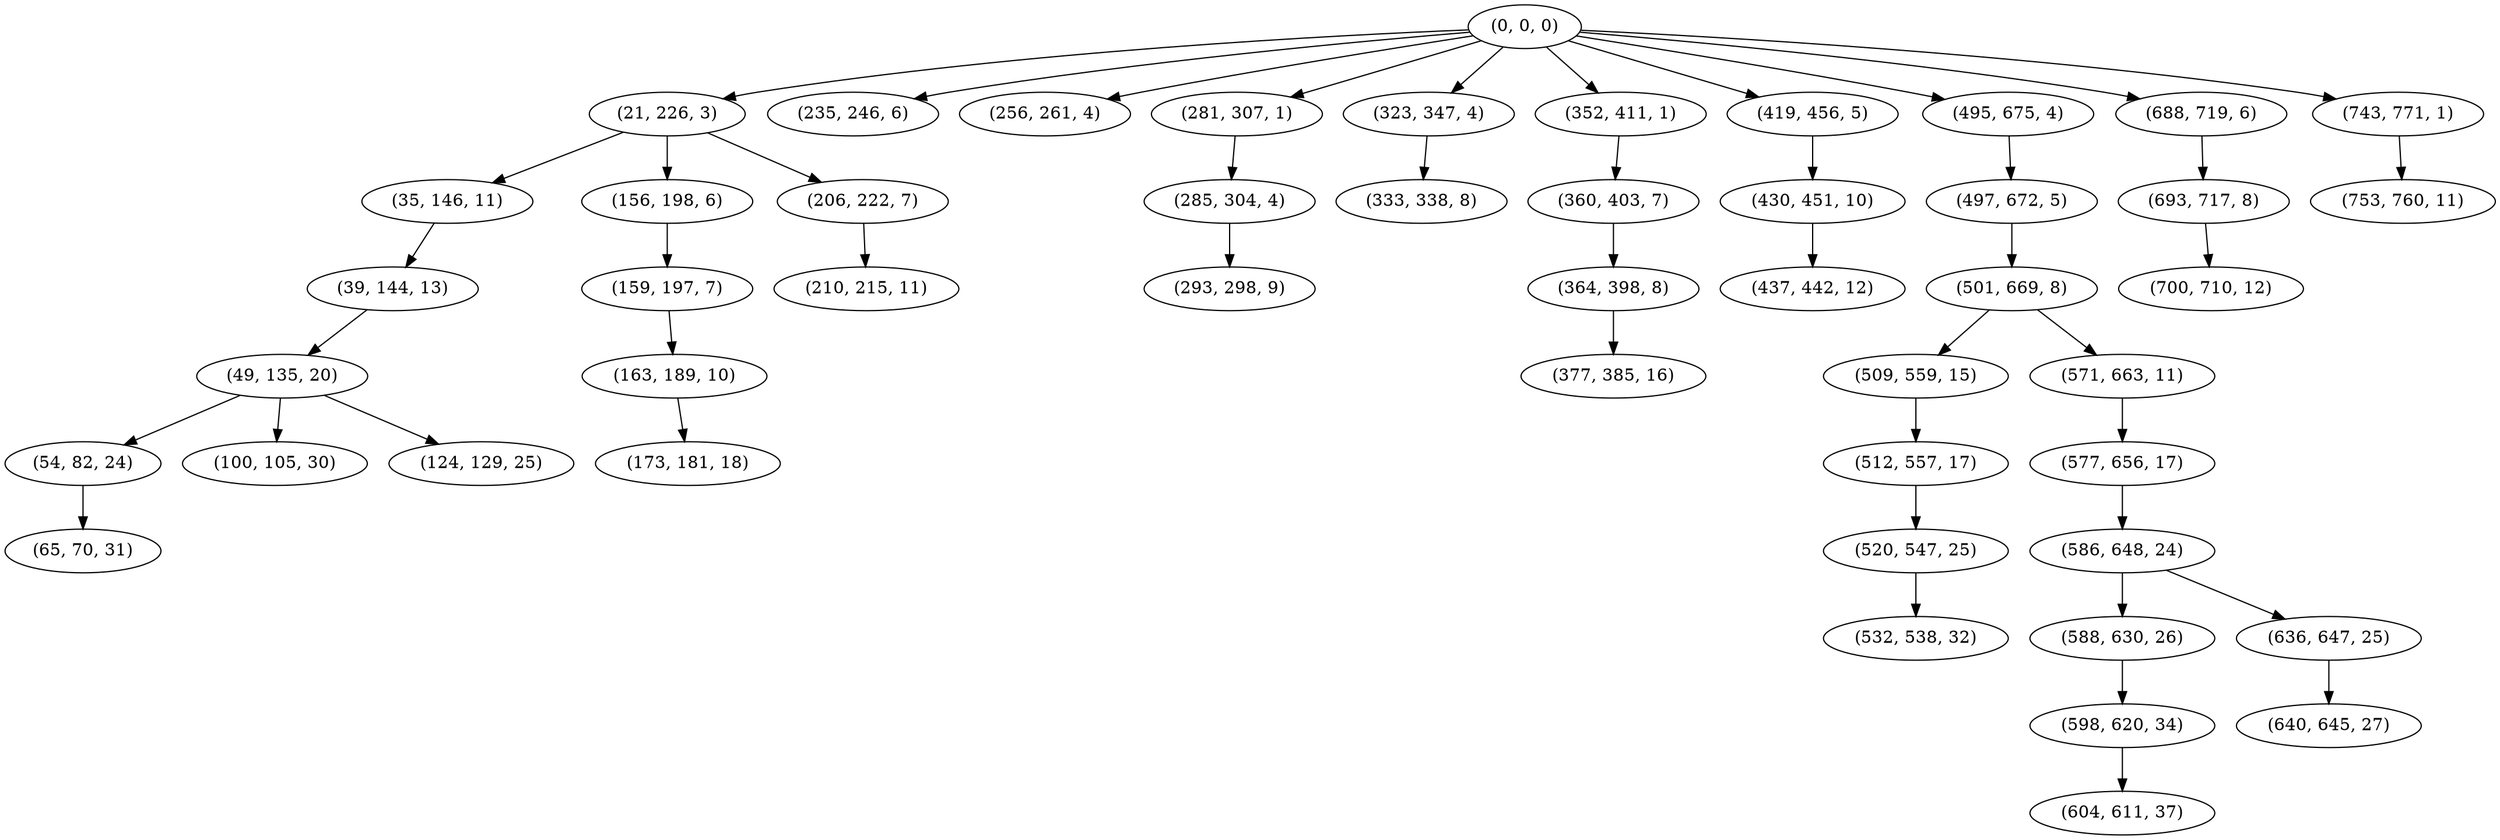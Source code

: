 digraph tree {
    "(0, 0, 0)";
    "(21, 226, 3)";
    "(35, 146, 11)";
    "(39, 144, 13)";
    "(49, 135, 20)";
    "(54, 82, 24)";
    "(65, 70, 31)";
    "(100, 105, 30)";
    "(124, 129, 25)";
    "(156, 198, 6)";
    "(159, 197, 7)";
    "(163, 189, 10)";
    "(173, 181, 18)";
    "(206, 222, 7)";
    "(210, 215, 11)";
    "(235, 246, 6)";
    "(256, 261, 4)";
    "(281, 307, 1)";
    "(285, 304, 4)";
    "(293, 298, 9)";
    "(323, 347, 4)";
    "(333, 338, 8)";
    "(352, 411, 1)";
    "(360, 403, 7)";
    "(364, 398, 8)";
    "(377, 385, 16)";
    "(419, 456, 5)";
    "(430, 451, 10)";
    "(437, 442, 12)";
    "(495, 675, 4)";
    "(497, 672, 5)";
    "(501, 669, 8)";
    "(509, 559, 15)";
    "(512, 557, 17)";
    "(520, 547, 25)";
    "(532, 538, 32)";
    "(571, 663, 11)";
    "(577, 656, 17)";
    "(586, 648, 24)";
    "(588, 630, 26)";
    "(598, 620, 34)";
    "(604, 611, 37)";
    "(636, 647, 25)";
    "(640, 645, 27)";
    "(688, 719, 6)";
    "(693, 717, 8)";
    "(700, 710, 12)";
    "(743, 771, 1)";
    "(753, 760, 11)";
    "(0, 0, 0)" -> "(21, 226, 3)";
    "(0, 0, 0)" -> "(235, 246, 6)";
    "(0, 0, 0)" -> "(256, 261, 4)";
    "(0, 0, 0)" -> "(281, 307, 1)";
    "(0, 0, 0)" -> "(323, 347, 4)";
    "(0, 0, 0)" -> "(352, 411, 1)";
    "(0, 0, 0)" -> "(419, 456, 5)";
    "(0, 0, 0)" -> "(495, 675, 4)";
    "(0, 0, 0)" -> "(688, 719, 6)";
    "(0, 0, 0)" -> "(743, 771, 1)";
    "(21, 226, 3)" -> "(35, 146, 11)";
    "(21, 226, 3)" -> "(156, 198, 6)";
    "(21, 226, 3)" -> "(206, 222, 7)";
    "(35, 146, 11)" -> "(39, 144, 13)";
    "(39, 144, 13)" -> "(49, 135, 20)";
    "(49, 135, 20)" -> "(54, 82, 24)";
    "(49, 135, 20)" -> "(100, 105, 30)";
    "(49, 135, 20)" -> "(124, 129, 25)";
    "(54, 82, 24)" -> "(65, 70, 31)";
    "(156, 198, 6)" -> "(159, 197, 7)";
    "(159, 197, 7)" -> "(163, 189, 10)";
    "(163, 189, 10)" -> "(173, 181, 18)";
    "(206, 222, 7)" -> "(210, 215, 11)";
    "(281, 307, 1)" -> "(285, 304, 4)";
    "(285, 304, 4)" -> "(293, 298, 9)";
    "(323, 347, 4)" -> "(333, 338, 8)";
    "(352, 411, 1)" -> "(360, 403, 7)";
    "(360, 403, 7)" -> "(364, 398, 8)";
    "(364, 398, 8)" -> "(377, 385, 16)";
    "(419, 456, 5)" -> "(430, 451, 10)";
    "(430, 451, 10)" -> "(437, 442, 12)";
    "(495, 675, 4)" -> "(497, 672, 5)";
    "(497, 672, 5)" -> "(501, 669, 8)";
    "(501, 669, 8)" -> "(509, 559, 15)";
    "(501, 669, 8)" -> "(571, 663, 11)";
    "(509, 559, 15)" -> "(512, 557, 17)";
    "(512, 557, 17)" -> "(520, 547, 25)";
    "(520, 547, 25)" -> "(532, 538, 32)";
    "(571, 663, 11)" -> "(577, 656, 17)";
    "(577, 656, 17)" -> "(586, 648, 24)";
    "(586, 648, 24)" -> "(588, 630, 26)";
    "(586, 648, 24)" -> "(636, 647, 25)";
    "(588, 630, 26)" -> "(598, 620, 34)";
    "(598, 620, 34)" -> "(604, 611, 37)";
    "(636, 647, 25)" -> "(640, 645, 27)";
    "(688, 719, 6)" -> "(693, 717, 8)";
    "(693, 717, 8)" -> "(700, 710, 12)";
    "(743, 771, 1)" -> "(753, 760, 11)";
}
